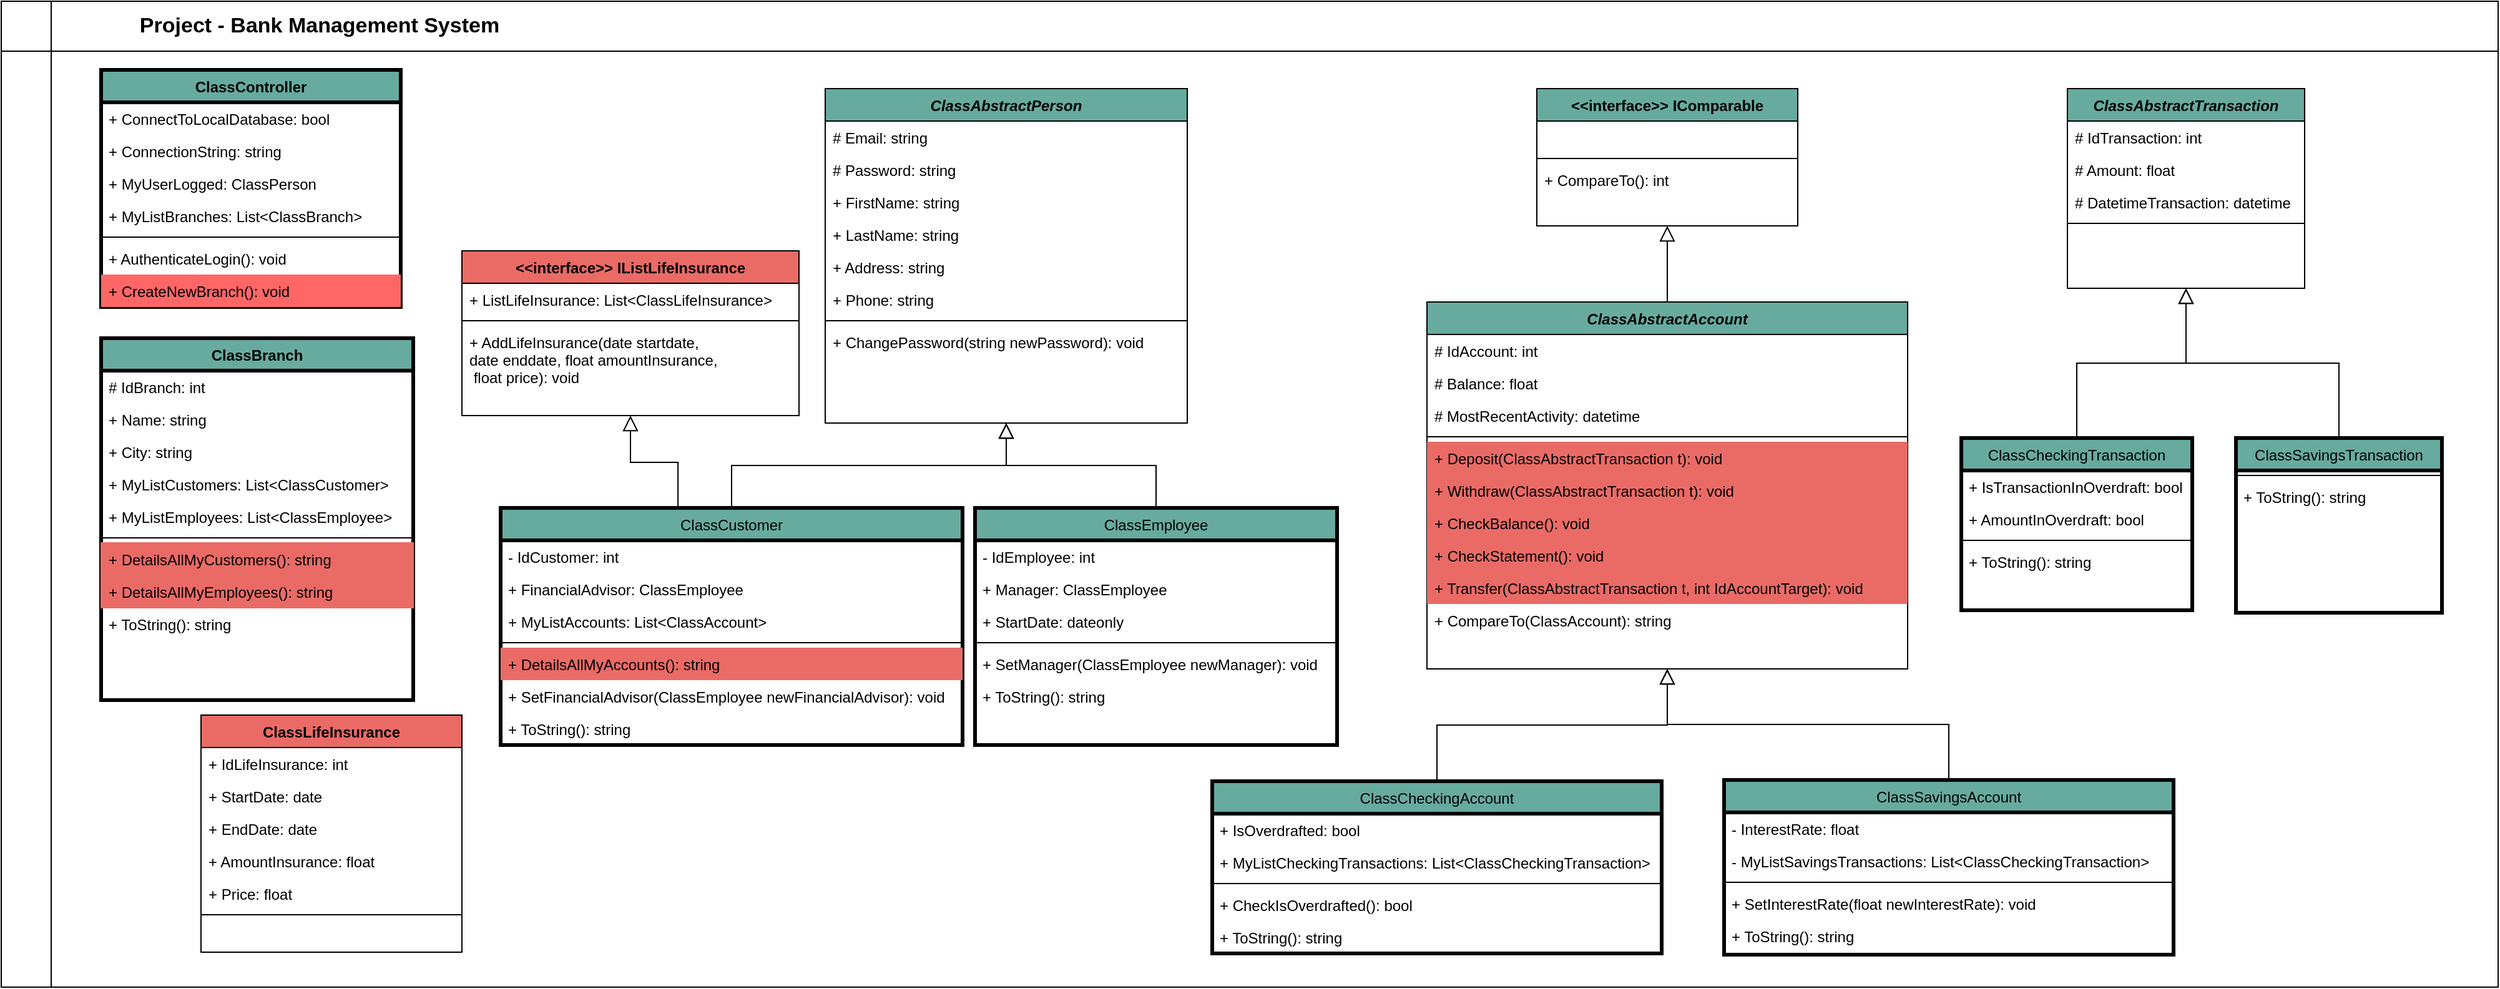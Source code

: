<mxfile version="21.5.0" type="device">
  <diagram id="C5RBs43oDa-KdzZeNtuy" name="Page-1">
    <mxGraphModel dx="1418" dy="868" grid="1" gridSize="10" guides="1" tooltips="1" connect="1" arrows="1" fold="1" page="1" pageScale="1" pageWidth="827" pageHeight="1169" math="0" shadow="0">
      <root>
        <mxCell id="WIyWlLk6GJQsqaUBKTNV-0" />
        <mxCell id="WIyWlLk6GJQsqaUBKTNV-1" parent="WIyWlLk6GJQsqaUBKTNV-0" />
        <mxCell id="bWELumP_BHfffEaQlAh1-49" value="" style="shape=internalStorage;whiteSpace=wrap;html=1;backgroundOutline=1;dx=40;dy=40;movable=1;resizable=1;rotatable=1;deletable=1;editable=1;locked=0;connectable=1;" parent="WIyWlLk6GJQsqaUBKTNV-1" vertex="1">
          <mxGeometry x="610" y="50" width="2000" height="790" as="geometry" />
        </mxCell>
        <mxCell id="bWELumP_BHfffEaQlAh1-0" value="ClassBranch" style="swimlane;fontStyle=1;align=center;verticalAlign=top;childLayout=stackLayout;horizontal=1;startSize=26;horizontalStack=0;resizeParent=1;resizeLast=0;collapsible=1;marginBottom=0;rounded=0;shadow=0;strokeWidth=3;fillColor=#67AB9F;" parent="WIyWlLk6GJQsqaUBKTNV-1" vertex="1">
          <mxGeometry x="690" y="320" width="250" height="290" as="geometry">
            <mxRectangle x="230" y="140" width="160" height="26" as="alternateBounds" />
          </mxGeometry>
        </mxCell>
        <mxCell id="_OIX7uprU67MnlCqu99Z-2" value="# IdBranch: int" style="text;align=left;verticalAlign=top;spacingLeft=4;spacingRight=4;overflow=hidden;rotatable=0;points=[[0,0.5],[1,0.5]];portConstraint=eastwest;rounded=0;shadow=0;html=0;" parent="bWELumP_BHfffEaQlAh1-0" vertex="1">
          <mxGeometry y="26" width="250" height="26" as="geometry" />
        </mxCell>
        <mxCell id="bWELumP_BHfffEaQlAh1-7" value="+ Name: string" style="text;align=left;verticalAlign=top;spacingLeft=4;spacingRight=4;overflow=hidden;rotatable=0;points=[[0,0.5],[1,0.5]];portConstraint=eastwest;rounded=0;shadow=0;html=0;" parent="bWELumP_BHfffEaQlAh1-0" vertex="1">
          <mxGeometry y="52" width="250" height="26" as="geometry" />
        </mxCell>
        <mxCell id="bWELumP_BHfffEaQlAh1-3" value="+ City: string" style="text;align=left;verticalAlign=top;spacingLeft=4;spacingRight=4;overflow=hidden;rotatable=0;points=[[0,0.5],[1,0.5]];portConstraint=eastwest;rounded=0;shadow=0;html=0;" parent="bWELumP_BHfffEaQlAh1-0" vertex="1">
          <mxGeometry y="78" width="250" height="26" as="geometry" />
        </mxCell>
        <mxCell id="bWELumP_BHfffEaQlAh1-1" value="+ MyListCustomers: List&lt;ClassCustomer&gt;" style="text;align=left;verticalAlign=top;spacingLeft=4;spacingRight=4;overflow=hidden;rotatable=0;points=[[0,0.5],[1,0.5]];portConstraint=eastwest;" parent="bWELumP_BHfffEaQlAh1-0" vertex="1">
          <mxGeometry y="104" width="250" height="26" as="geometry" />
        </mxCell>
        <mxCell id="bWELumP_BHfffEaQlAh1-2" value="+ MyListEmployees: List&lt;ClassEmployee&gt;" style="text;align=left;verticalAlign=top;spacingLeft=4;spacingRight=4;overflow=hidden;rotatable=0;points=[[0,0.5],[1,0.5]];portConstraint=eastwest;rounded=0;shadow=0;html=0;" parent="bWELumP_BHfffEaQlAh1-0" vertex="1">
          <mxGeometry y="130" width="250" height="26" as="geometry" />
        </mxCell>
        <mxCell id="bWELumP_BHfffEaQlAh1-4" value="" style="line;html=1;strokeWidth=1;align=left;verticalAlign=middle;spacingTop=-1;spacingLeft=3;spacingRight=3;rotatable=0;labelPosition=right;points=[];portConstraint=eastwest;" parent="bWELumP_BHfffEaQlAh1-0" vertex="1">
          <mxGeometry y="156" width="250" height="8" as="geometry" />
        </mxCell>
        <mxCell id="IxDawxTMTsxduQkfH4O1-36" value="+ DetailsAllMyCustomers(): string" style="text;align=left;verticalAlign=top;spacingLeft=4;spacingRight=4;overflow=hidden;rotatable=0;points=[[0,0.5],[1,0.5]];portConstraint=eastwest;strokeColor=#EA6B66;fillColor=#EA6B66;" parent="bWELumP_BHfffEaQlAh1-0" vertex="1">
          <mxGeometry y="164" width="250" height="26" as="geometry" />
        </mxCell>
        <mxCell id="IxDawxTMTsxduQkfH4O1-37" value="+ DetailsAllMyEmployees(): string" style="text;align=left;verticalAlign=top;spacingLeft=4;spacingRight=4;overflow=hidden;rotatable=0;points=[[0,0.5],[1,0.5]];portConstraint=eastwest;strokeColor=#EA6B66;fillColor=#EA6B66;" parent="bWELumP_BHfffEaQlAh1-0" vertex="1">
          <mxGeometry y="190" width="250" height="26" as="geometry" />
        </mxCell>
        <mxCell id="bWELumP_BHfffEaQlAh1-11" value="+ ToString(): string" style="text;align=left;verticalAlign=top;spacingLeft=4;spacingRight=4;overflow=hidden;rotatable=0;points=[[0,0.5],[1,0.5]];portConstraint=eastwest;" parent="bWELumP_BHfffEaQlAh1-0" vertex="1">
          <mxGeometry y="216" width="250" height="26" as="geometry" />
        </mxCell>
        <mxCell id="bWELumP_BHfffEaQlAh1-12" value="ClassAbstractPerson" style="swimlane;fontStyle=3;align=center;verticalAlign=top;childLayout=stackLayout;horizontal=1;startSize=26;horizontalStack=0;resizeParent=1;resizeLast=0;collapsible=1;marginBottom=0;rounded=0;shadow=0;strokeWidth=1;fillColor=#67AB9F;" parent="WIyWlLk6GJQsqaUBKTNV-1" vertex="1">
          <mxGeometry x="1270" y="120" width="290" height="268" as="geometry">
            <mxRectangle x="230" y="140" width="160" height="26" as="alternateBounds" />
          </mxGeometry>
        </mxCell>
        <mxCell id="IxDawxTMTsxduQkfH4O1-29" value="# Email: string" style="text;align=left;verticalAlign=top;spacingLeft=4;spacingRight=4;overflow=hidden;rotatable=0;points=[[0,0.5],[1,0.5]];portConstraint=eastwest;rounded=0;shadow=0;html=0;" parent="bWELumP_BHfffEaQlAh1-12" vertex="1">
          <mxGeometry y="26" width="290" height="26" as="geometry" />
        </mxCell>
        <mxCell id="IxDawxTMTsxduQkfH4O1-28" value="# Password: string" style="text;align=left;verticalAlign=top;spacingLeft=4;spacingRight=4;overflow=hidden;rotatable=0;points=[[0,0.5],[1,0.5]];portConstraint=eastwest;rounded=0;shadow=0;html=0;" parent="bWELumP_BHfffEaQlAh1-12" vertex="1">
          <mxGeometry y="52" width="290" height="26" as="geometry" />
        </mxCell>
        <mxCell id="bWELumP_BHfffEaQlAh1-13" value="+ FirstName: string" style="text;align=left;verticalAlign=top;spacingLeft=4;spacingRight=4;overflow=hidden;rotatable=0;points=[[0,0.5],[1,0.5]];portConstraint=eastwest;" parent="bWELumP_BHfffEaQlAh1-12" vertex="1">
          <mxGeometry y="78" width="290" height="26" as="geometry" />
        </mxCell>
        <mxCell id="tEGWV4L5k7gkgiE-7W8W-4" value="+ LastName: string" style="text;align=left;verticalAlign=top;spacingLeft=4;spacingRight=4;overflow=hidden;rotatable=0;points=[[0,0.5],[1,0.5]];portConstraint=eastwest;" parent="bWELumP_BHfffEaQlAh1-12" vertex="1">
          <mxGeometry y="104" width="290" height="26" as="geometry" />
        </mxCell>
        <mxCell id="bWELumP_BHfffEaQlAh1-14" value="+ Address: string" style="text;align=left;verticalAlign=top;spacingLeft=4;spacingRight=4;overflow=hidden;rotatable=0;points=[[0,0.5],[1,0.5]];portConstraint=eastwest;rounded=0;shadow=0;html=0;" parent="bWELumP_BHfffEaQlAh1-12" vertex="1">
          <mxGeometry y="130" width="290" height="26" as="geometry" />
        </mxCell>
        <mxCell id="IxDawxTMTsxduQkfH4O1-72" value="+ Phone: string" style="text;align=left;verticalAlign=top;spacingLeft=4;spacingRight=4;overflow=hidden;rotatable=0;points=[[0,0.5],[1,0.5]];portConstraint=eastwest;rounded=0;shadow=0;html=0;" parent="bWELumP_BHfffEaQlAh1-12" vertex="1">
          <mxGeometry y="156" width="290" height="26" as="geometry" />
        </mxCell>
        <mxCell id="bWELumP_BHfffEaQlAh1-17" value="" style="line;html=1;strokeWidth=1;align=left;verticalAlign=middle;spacingTop=-1;spacingLeft=3;spacingRight=3;rotatable=0;labelPosition=right;points=[];portConstraint=eastwest;" parent="bWELumP_BHfffEaQlAh1-12" vertex="1">
          <mxGeometry y="182" width="290" height="8" as="geometry" />
        </mxCell>
        <mxCell id="bWELumP_BHfffEaQlAh1-22" value="+ ChangePassword(string newPassword): void" style="text;align=left;verticalAlign=top;spacingLeft=4;spacingRight=4;overflow=hidden;rotatable=0;points=[[0,0.5],[1,0.5]];portConstraint=eastwest;" parent="bWELumP_BHfffEaQlAh1-12" vertex="1">
          <mxGeometry y="190" width="290" height="26" as="geometry" />
        </mxCell>
        <mxCell id="bWELumP_BHfffEaQlAh1-23" value="ClassController" style="swimlane;fontStyle=1;align=center;verticalAlign=top;childLayout=stackLayout;horizontal=1;startSize=26;horizontalStack=0;resizeParent=1;resizeLast=0;collapsible=1;marginBottom=0;rounded=0;shadow=0;strokeWidth=3;fillColor=#67AB9F;" parent="WIyWlLk6GJQsqaUBKTNV-1" vertex="1">
          <mxGeometry x="690" y="105" width="240" height="190" as="geometry">
            <mxRectangle x="230" y="140" width="160" height="26" as="alternateBounds" />
          </mxGeometry>
        </mxCell>
        <mxCell id="tEGWV4L5k7gkgiE-7W8W-0" value="+ ConnectToLocalDatabase: bool" style="text;align=left;verticalAlign=top;spacingLeft=4;spacingRight=4;overflow=hidden;rotatable=0;points=[[0,0.5],[1,0.5]];portConstraint=eastwest;rounded=0;shadow=0;html=0;" parent="bWELumP_BHfffEaQlAh1-23" vertex="1">
          <mxGeometry y="26" width="240" height="26" as="geometry" />
        </mxCell>
        <mxCell id="tEGWV4L5k7gkgiE-7W8W-1" value="+ ConnectionString: string" style="text;align=left;verticalAlign=top;spacingLeft=4;spacingRight=4;overflow=hidden;rotatable=0;points=[[0,0.5],[1,0.5]];portConstraint=eastwest;rounded=0;shadow=0;html=0;" parent="bWELumP_BHfffEaQlAh1-23" vertex="1">
          <mxGeometry y="52" width="240" height="26" as="geometry" />
        </mxCell>
        <mxCell id="IxDawxTMTsxduQkfH4O1-27" value="+ MyUserLogged: ClassPerson" style="text;align=left;verticalAlign=top;spacingLeft=4;spacingRight=4;overflow=hidden;rotatable=0;points=[[0,0.5],[1,0.5]];portConstraint=eastwest;rounded=0;shadow=0;html=0;" parent="bWELumP_BHfffEaQlAh1-23" vertex="1">
          <mxGeometry y="78" width="240" height="26" as="geometry" />
        </mxCell>
        <mxCell id="bWELumP_BHfffEaQlAh1-25" value="+ MyListBranches: List&lt;ClassBranch&gt;" style="text;align=left;verticalAlign=top;spacingLeft=4;spacingRight=4;overflow=hidden;rotatable=0;points=[[0,0.5],[1,0.5]];portConstraint=eastwest;rounded=0;shadow=0;html=0;" parent="bWELumP_BHfffEaQlAh1-23" vertex="1">
          <mxGeometry y="104" width="240" height="26" as="geometry" />
        </mxCell>
        <mxCell id="bWELumP_BHfffEaQlAh1-26" value="" style="line;html=1;strokeWidth=1;align=left;verticalAlign=middle;spacingTop=-1;spacingLeft=3;spacingRight=3;rotatable=0;labelPosition=right;points=[];portConstraint=eastwest;" parent="bWELumP_BHfffEaQlAh1-23" vertex="1">
          <mxGeometry y="130" width="240" height="8" as="geometry" />
        </mxCell>
        <mxCell id="tEGWV4L5k7gkgiE-7W8W-3" value="+ AuthenticateLogin(): void" style="text;align=left;verticalAlign=top;spacingLeft=4;spacingRight=4;overflow=hidden;rotatable=0;points=[[0,0.5],[1,0.5]];portConstraint=eastwest;rounded=0;shadow=0;html=0;fillColor=none;" parent="bWELumP_BHfffEaQlAh1-23" vertex="1">
          <mxGeometry y="138" width="240" height="26" as="geometry" />
        </mxCell>
        <mxCell id="tEGWV4L5k7gkgiE-7W8W-2" value="+ CreateNewBranch(): void" style="text;align=left;verticalAlign=top;spacingLeft=4;spacingRight=4;overflow=hidden;rotatable=0;points=[[0,0.5],[1,0.5]];portConstraint=eastwest;rounded=0;shadow=0;html=0;fillColor=#FF6666;" parent="bWELumP_BHfffEaQlAh1-23" vertex="1">
          <mxGeometry y="164" width="240" height="26" as="geometry" />
        </mxCell>
        <mxCell id="bWELumP_BHfffEaQlAh1-38" value="ClassCustomer" style="swimlane;fontStyle=0;align=center;verticalAlign=top;childLayout=stackLayout;horizontal=1;startSize=26;horizontalStack=0;resizeParent=1;resizeLast=0;collapsible=1;marginBottom=0;rounded=0;shadow=0;strokeWidth=3;fillColor=#67AB9F;" parent="WIyWlLk6GJQsqaUBKTNV-1" vertex="1">
          <mxGeometry x="1010" y="456" width="370" height="190" as="geometry">
            <mxRectangle x="130" y="380" width="160" height="26" as="alternateBounds" />
          </mxGeometry>
        </mxCell>
        <mxCell id="bWELumP_BHfffEaQlAh1-40" value="- IdCustomer: int" style="text;align=left;verticalAlign=top;spacingLeft=4;spacingRight=4;overflow=hidden;rotatable=0;points=[[0,0.5],[1,0.5]];portConstraint=eastwest;rounded=0;shadow=0;html=0;" parent="bWELumP_BHfffEaQlAh1-38" vertex="1">
          <mxGeometry y="26" width="370" height="26" as="geometry" />
        </mxCell>
        <mxCell id="IxDawxTMTsxduQkfH4O1-41" value="+ FinancialAdvisor: ClassEmployee" style="text;align=left;verticalAlign=top;spacingLeft=4;spacingRight=4;overflow=hidden;rotatable=0;points=[[0,0.5],[1,0.5]];portConstraint=eastwest;rounded=0;shadow=0;html=0;" parent="bWELumP_BHfffEaQlAh1-38" vertex="1">
          <mxGeometry y="52" width="370" height="26" as="geometry" />
        </mxCell>
        <mxCell id="IxDawxTMTsxduQkfH4O1-26" value="+ MyListAccounts: List&lt;ClassAccount&gt;" style="text;align=left;verticalAlign=top;spacingLeft=4;spacingRight=4;overflow=hidden;rotatable=0;points=[[0,0.5],[1,0.5]];portConstraint=eastwest;rounded=0;shadow=0;html=0;" parent="bWELumP_BHfffEaQlAh1-38" vertex="1">
          <mxGeometry y="78" width="370" height="26" as="geometry" />
        </mxCell>
        <mxCell id="bWELumP_BHfffEaQlAh1-41" value="" style="line;html=1;strokeWidth=1;align=left;verticalAlign=middle;spacingTop=-1;spacingLeft=3;spacingRight=3;rotatable=0;labelPosition=right;points=[];portConstraint=eastwest;" parent="bWELumP_BHfffEaQlAh1-38" vertex="1">
          <mxGeometry y="104" width="370" height="8" as="geometry" />
        </mxCell>
        <mxCell id="IxDawxTMTsxduQkfH4O1-38" value="+ DetailsAllMyAccounts(): string" style="text;align=left;verticalAlign=top;spacingLeft=4;spacingRight=4;overflow=hidden;rotatable=0;points=[[0,0.5],[1,0.5]];portConstraint=eastwest;fillColor=#EA6B66;" parent="bWELumP_BHfffEaQlAh1-38" vertex="1">
          <mxGeometry y="112" width="370" height="26" as="geometry" />
        </mxCell>
        <mxCell id="IxDawxTMTsxduQkfH4O1-40" value="+ SetFinancialAdvisor(ClassEmployee newFinancialAdvisor): void" style="text;align=left;verticalAlign=top;spacingLeft=4;spacingRight=4;overflow=hidden;rotatable=0;points=[[0,0.5],[1,0.5]];portConstraint=eastwest;" parent="bWELumP_BHfffEaQlAh1-38" vertex="1">
          <mxGeometry y="138" width="370" height="26" as="geometry" />
        </mxCell>
        <mxCell id="_OIX7uprU67MnlCqu99Z-14" value="+ ToString(): string" style="text;align=left;verticalAlign=top;spacingLeft=4;spacingRight=4;overflow=hidden;rotatable=0;points=[[0,0.5],[1,0.5]];portConstraint=eastwest;" parent="bWELumP_BHfffEaQlAh1-38" vertex="1">
          <mxGeometry y="164" width="370" height="26" as="geometry" />
        </mxCell>
        <mxCell id="bWELumP_BHfffEaQlAh1-44" value="" style="endArrow=block;endSize=10;endFill=0;shadow=0;strokeWidth=1;rounded=0;edgeStyle=elbowEdgeStyle;elbow=vertical;" parent="WIyWlLk6GJQsqaUBKTNV-1" source="bWELumP_BHfffEaQlAh1-38" target="bWELumP_BHfffEaQlAh1-12" edge="1">
          <mxGeometry width="160" relative="1" as="geometry">
            <mxPoint x="1200" y="261" as="sourcePoint" />
            <mxPoint x="1315" y="440" as="targetPoint" />
          </mxGeometry>
        </mxCell>
        <mxCell id="bWELumP_BHfffEaQlAh1-45" value="ClassEmployee" style="swimlane;fontStyle=0;align=center;verticalAlign=top;childLayout=stackLayout;horizontal=1;startSize=26;horizontalStack=0;resizeParent=1;resizeLast=0;collapsible=1;marginBottom=0;rounded=0;shadow=0;strokeWidth=3;fillColor=#67AB9F;" parent="WIyWlLk6GJQsqaUBKTNV-1" vertex="1">
          <mxGeometry x="1390" y="456" width="290" height="190" as="geometry">
            <mxRectangle x="340" y="380" width="170" height="26" as="alternateBounds" />
          </mxGeometry>
        </mxCell>
        <mxCell id="bWELumP_BHfffEaQlAh1-46" value="- IdEmployee: int" style="text;align=left;verticalAlign=top;spacingLeft=4;spacingRight=4;overflow=hidden;rotatable=0;points=[[0,0.5],[1,0.5]];portConstraint=eastwest;" parent="bWELumP_BHfffEaQlAh1-45" vertex="1">
          <mxGeometry y="26" width="290" height="26" as="geometry" />
        </mxCell>
        <mxCell id="IxDawxTMTsxduQkfH4O1-0" value="+ Manager: ClassEmployee" style="text;align=left;verticalAlign=top;spacingLeft=4;spacingRight=4;overflow=hidden;rotatable=0;points=[[0,0.5],[1,0.5]];portConstraint=eastwest;" parent="bWELumP_BHfffEaQlAh1-45" vertex="1">
          <mxGeometry y="52" width="290" height="26" as="geometry" />
        </mxCell>
        <mxCell id="IxDawxTMTsxduQkfH4O1-1" value="+ StartDate: dateonly" style="text;align=left;verticalAlign=top;spacingLeft=4;spacingRight=4;overflow=hidden;rotatable=0;points=[[0,0.5],[1,0.5]];portConstraint=eastwest;" parent="bWELumP_BHfffEaQlAh1-45" vertex="1">
          <mxGeometry y="78" width="290" height="26" as="geometry" />
        </mxCell>
        <mxCell id="bWELumP_BHfffEaQlAh1-47" value="" style="line;html=1;strokeWidth=1;align=left;verticalAlign=middle;spacingTop=-1;spacingLeft=3;spacingRight=3;rotatable=0;labelPosition=right;points=[];portConstraint=eastwest;" parent="bWELumP_BHfffEaQlAh1-45" vertex="1">
          <mxGeometry y="104" width="290" height="8" as="geometry" />
        </mxCell>
        <mxCell id="IxDawxTMTsxduQkfH4O1-39" value="+ SetManager(ClassEmployee newManager): void" style="text;align=left;verticalAlign=top;spacingLeft=4;spacingRight=4;overflow=hidden;rotatable=0;points=[[0,0.5],[1,0.5]];portConstraint=eastwest;" parent="bWELumP_BHfffEaQlAh1-45" vertex="1">
          <mxGeometry y="112" width="290" height="26" as="geometry" />
        </mxCell>
        <mxCell id="_OIX7uprU67MnlCqu99Z-16" value="+ ToString(): string" style="text;align=left;verticalAlign=top;spacingLeft=4;spacingRight=4;overflow=hidden;rotatable=0;points=[[0,0.5],[1,0.5]];portConstraint=eastwest;" parent="bWELumP_BHfffEaQlAh1-45" vertex="1">
          <mxGeometry y="138" width="290" height="26" as="geometry" />
        </mxCell>
        <mxCell id="bWELumP_BHfffEaQlAh1-48" value="" style="endArrow=block;endSize=10;endFill=0;shadow=0;strokeWidth=1;rounded=0;edgeStyle=elbowEdgeStyle;elbow=vertical;" parent="WIyWlLk6GJQsqaUBKTNV-1" source="bWELumP_BHfffEaQlAh1-45" target="bWELumP_BHfffEaQlAh1-12" edge="1">
          <mxGeometry width="160" relative="1" as="geometry">
            <mxPoint x="1210" y="431" as="sourcePoint" />
            <mxPoint x="1315" y="440" as="targetPoint" />
          </mxGeometry>
        </mxCell>
        <mxCell id="_OIX7uprU67MnlCqu99Z-0" value="&lt;b&gt;&lt;font style=&quot;font-size: 17px;&quot;&gt;Project - Bank Management System&lt;/font&gt;&lt;/b&gt;" style="text;strokeColor=none;align=center;fillColor=none;html=1;verticalAlign=middle;whiteSpace=wrap;rounded=0;fontSize=14;" parent="WIyWlLk6GJQsqaUBKTNV-1" vertex="1">
          <mxGeometry x="670" y="60" width="390" height="20" as="geometry" />
        </mxCell>
        <mxCell id="IxDawxTMTsxduQkfH4O1-3" value="ClassAbstractAccount" style="swimlane;fontStyle=3;align=center;verticalAlign=top;childLayout=stackLayout;horizontal=1;startSize=26;horizontalStack=0;resizeParent=1;resizeLast=0;collapsible=1;marginBottom=0;rounded=0;shadow=0;strokeWidth=1;fillColor=#67AB9F;" parent="WIyWlLk6GJQsqaUBKTNV-1" vertex="1">
          <mxGeometry x="1752" y="291" width="385" height="294" as="geometry">
            <mxRectangle x="230" y="140" width="160" height="26" as="alternateBounds" />
          </mxGeometry>
        </mxCell>
        <mxCell id="IxDawxTMTsxduQkfH4O1-4" value="# IdAccount: int" style="text;align=left;verticalAlign=top;spacingLeft=4;spacingRight=4;overflow=hidden;rotatable=0;points=[[0,0.5],[1,0.5]];portConstraint=eastwest;" parent="IxDawxTMTsxduQkfH4O1-3" vertex="1">
          <mxGeometry y="26" width="385" height="26" as="geometry" />
        </mxCell>
        <mxCell id="IxDawxTMTsxduQkfH4O1-5" value="# Balance: float" style="text;align=left;verticalAlign=top;spacingLeft=4;spacingRight=4;overflow=hidden;rotatable=0;points=[[0,0.5],[1,0.5]];portConstraint=eastwest;rounded=0;shadow=0;html=0;" parent="IxDawxTMTsxduQkfH4O1-3" vertex="1">
          <mxGeometry y="52" width="385" height="26" as="geometry" />
        </mxCell>
        <mxCell id="IxDawxTMTsxduQkfH4O1-6" value="# MostRecentActivity: datetime" style="text;align=left;verticalAlign=top;spacingLeft=4;spacingRight=4;overflow=hidden;rotatable=0;points=[[0,0.5],[1,0.5]];portConstraint=eastwest;rounded=0;shadow=0;html=0;" parent="IxDawxTMTsxduQkfH4O1-3" vertex="1">
          <mxGeometry y="78" width="385" height="26" as="geometry" />
        </mxCell>
        <mxCell id="IxDawxTMTsxduQkfH4O1-7" value="" style="line;html=1;strokeWidth=1;align=left;verticalAlign=middle;spacingTop=-1;spacingLeft=3;spacingRight=3;rotatable=0;labelPosition=right;points=[];portConstraint=eastwest;" parent="IxDawxTMTsxduQkfH4O1-3" vertex="1">
          <mxGeometry y="104" width="385" height="8" as="geometry" />
        </mxCell>
        <mxCell id="IxDawxTMTsxduQkfH4O1-31" value="+ Deposit(ClassAbstractTransaction t): void" style="text;align=left;verticalAlign=top;spacingLeft=4;spacingRight=4;overflow=hidden;rotatable=0;points=[[0,0.5],[1,0.5]];portConstraint=eastwest;fillColor=#EA6B66;" parent="IxDawxTMTsxduQkfH4O1-3" vertex="1">
          <mxGeometry y="112" width="385" height="26" as="geometry" />
        </mxCell>
        <mxCell id="IxDawxTMTsxduQkfH4O1-32" value="+ Withdraw(ClassAbstractTransaction t): void" style="text;align=left;verticalAlign=top;spacingLeft=4;spacingRight=4;overflow=hidden;rotatable=0;points=[[0,0.5],[1,0.5]];portConstraint=eastwest;fillColor=#EA6B66;" parent="IxDawxTMTsxduQkfH4O1-3" vertex="1">
          <mxGeometry y="138" width="385" height="26" as="geometry" />
        </mxCell>
        <mxCell id="IxDawxTMTsxduQkfH4O1-33" value="+ CheckBalance(): void" style="text;align=left;verticalAlign=top;spacingLeft=4;spacingRight=4;overflow=hidden;rotatable=0;points=[[0,0.5],[1,0.5]];portConstraint=eastwest;fillColor=#EA6B66;" parent="IxDawxTMTsxduQkfH4O1-3" vertex="1">
          <mxGeometry y="164" width="385" height="26" as="geometry" />
        </mxCell>
        <mxCell id="IxDawxTMTsxduQkfH4O1-34" value="+ CheckStatement(): void" style="text;align=left;verticalAlign=top;spacingLeft=4;spacingRight=4;overflow=hidden;rotatable=0;points=[[0,0.5],[1,0.5]];portConstraint=eastwest;fillColor=#EA6B66;" parent="IxDawxTMTsxduQkfH4O1-3" vertex="1">
          <mxGeometry y="190" width="385" height="26" as="geometry" />
        </mxCell>
        <mxCell id="IxDawxTMTsxduQkfH4O1-35" value="+ Transfer(ClassAbstractTransaction t, int IdAccountTarget): void" style="text;align=left;verticalAlign=top;spacingLeft=4;spacingRight=4;overflow=hidden;rotatable=0;points=[[0,0.5],[1,0.5]];portConstraint=eastwest;fillColor=#EA6B66;" parent="IxDawxTMTsxduQkfH4O1-3" vertex="1">
          <mxGeometry y="216" width="385" height="26" as="geometry" />
        </mxCell>
        <mxCell id="IxDawxTMTsxduQkfH4O1-8" value="+ CompareTo(ClassAccount): string" style="text;align=left;verticalAlign=top;spacingLeft=4;spacingRight=4;overflow=hidden;rotatable=0;points=[[0,0.5],[1,0.5]];portConstraint=eastwest;" parent="IxDawxTMTsxduQkfH4O1-3" vertex="1">
          <mxGeometry y="242" width="385" height="26" as="geometry" />
        </mxCell>
        <mxCell id="IxDawxTMTsxduQkfH4O1-9" value="ClassCheckingAccount" style="swimlane;fontStyle=0;align=center;verticalAlign=top;childLayout=stackLayout;horizontal=1;startSize=26;horizontalStack=0;resizeParent=1;resizeLast=0;collapsible=1;marginBottom=0;rounded=0;shadow=0;strokeWidth=3;fillColor=#67AB9F;" parent="WIyWlLk6GJQsqaUBKTNV-1" vertex="1">
          <mxGeometry x="1580" y="675" width="360" height="138" as="geometry">
            <mxRectangle x="130" y="380" width="160" height="26" as="alternateBounds" />
          </mxGeometry>
        </mxCell>
        <mxCell id="IxDawxTMTsxduQkfH4O1-10" value="+ IsOverdrafted: bool" style="text;align=left;verticalAlign=top;spacingLeft=4;spacingRight=4;overflow=hidden;rotatable=0;points=[[0,0.5],[1,0.5]];portConstraint=eastwest;rounded=0;shadow=0;html=0;" parent="IxDawxTMTsxduQkfH4O1-9" vertex="1">
          <mxGeometry y="26" width="360" height="26" as="geometry" />
        </mxCell>
        <mxCell id="IxDawxTMTsxduQkfH4O1-67" value="+ MyListCheckingTransactions: List&lt;ClassCheckingTransaction&gt;" style="text;align=left;verticalAlign=top;spacingLeft=4;spacingRight=4;overflow=hidden;rotatable=0;points=[[0,0.5],[1,0.5]];portConstraint=eastwest;rounded=0;shadow=0;html=0;" parent="IxDawxTMTsxduQkfH4O1-9" vertex="1">
          <mxGeometry y="52" width="360" height="26" as="geometry" />
        </mxCell>
        <mxCell id="IxDawxTMTsxduQkfH4O1-11" value="" style="line;html=1;strokeWidth=1;align=left;verticalAlign=middle;spacingTop=-1;spacingLeft=3;spacingRight=3;rotatable=0;labelPosition=right;points=[];portConstraint=eastwest;" parent="IxDawxTMTsxduQkfH4O1-9" vertex="1">
          <mxGeometry y="78" width="360" height="8" as="geometry" />
        </mxCell>
        <mxCell id="IxDawxTMTsxduQkfH4O1-12" value="+ CheckIsOverdrafted(): bool" style="text;align=left;verticalAlign=top;spacingLeft=4;spacingRight=4;overflow=hidden;rotatable=0;points=[[0,0.5],[1,0.5]];portConstraint=eastwest;" parent="IxDawxTMTsxduQkfH4O1-9" vertex="1">
          <mxGeometry y="86" width="360" height="26" as="geometry" />
        </mxCell>
        <mxCell id="IxDawxTMTsxduQkfH4O1-71" value="+ ToString(): string" style="text;align=left;verticalAlign=top;spacingLeft=4;spacingRight=4;overflow=hidden;rotatable=0;points=[[0,0.5],[1,0.5]];portConstraint=eastwest;" parent="IxDawxTMTsxduQkfH4O1-9" vertex="1">
          <mxGeometry y="112" width="360" height="26" as="geometry" />
        </mxCell>
        <mxCell id="IxDawxTMTsxduQkfH4O1-13" value="" style="endArrow=block;endSize=10;endFill=0;shadow=0;strokeWidth=1;rounded=0;edgeStyle=elbowEdgeStyle;elbow=vertical;entryX=0.5;entryY=1;entryDx=0;entryDy=0;" parent="WIyWlLk6GJQsqaUBKTNV-1" source="IxDawxTMTsxduQkfH4O1-9" target="IxDawxTMTsxduQkfH4O1-3" edge="1">
          <mxGeometry width="160" relative="1" as="geometry">
            <mxPoint x="1752" y="369" as="sourcePoint" />
            <mxPoint x="1872" y="494" as="targetPoint" />
          </mxGeometry>
        </mxCell>
        <mxCell id="IxDawxTMTsxduQkfH4O1-14" value="ClassSavingsAccount" style="swimlane;fontStyle=0;align=center;verticalAlign=top;childLayout=stackLayout;horizontal=1;startSize=26;horizontalStack=0;resizeParent=1;resizeLast=0;collapsible=1;marginBottom=0;rounded=0;shadow=0;strokeWidth=3;fillColor=#67AB9F;" parent="WIyWlLk6GJQsqaUBKTNV-1" vertex="1">
          <mxGeometry x="1990" y="674" width="360" height="140" as="geometry">
            <mxRectangle x="340" y="380" width="170" height="26" as="alternateBounds" />
          </mxGeometry>
        </mxCell>
        <mxCell id="IxDawxTMTsxduQkfH4O1-15" value="- InterestRate: float" style="text;align=left;verticalAlign=top;spacingLeft=4;spacingRight=4;overflow=hidden;rotatable=0;points=[[0,0.5],[1,0.5]];portConstraint=eastwest;" parent="IxDawxTMTsxduQkfH4O1-14" vertex="1">
          <mxGeometry y="26" width="360" height="26" as="geometry" />
        </mxCell>
        <mxCell id="IxDawxTMTsxduQkfH4O1-68" value="- MyListSavingsTransactions: List&lt;ClassCheckingTransaction&gt;" style="text;align=left;verticalAlign=top;spacingLeft=4;spacingRight=4;overflow=hidden;rotatable=0;points=[[0,0.5],[1,0.5]];portConstraint=eastwest;" parent="IxDawxTMTsxduQkfH4O1-14" vertex="1">
          <mxGeometry y="52" width="360" height="26" as="geometry" />
        </mxCell>
        <mxCell id="IxDawxTMTsxduQkfH4O1-18" value="" style="line;html=1;strokeWidth=1;align=left;verticalAlign=middle;spacingTop=-1;spacingLeft=3;spacingRight=3;rotatable=0;labelPosition=right;points=[];portConstraint=eastwest;" parent="IxDawxTMTsxduQkfH4O1-14" vertex="1">
          <mxGeometry y="78" width="360" height="8" as="geometry" />
        </mxCell>
        <mxCell id="IxDawxTMTsxduQkfH4O1-70" value="+ SetInterestRate(float newInterestRate): void" style="text;align=left;verticalAlign=top;spacingLeft=4;spacingRight=4;overflow=hidden;rotatable=0;points=[[0,0.5],[1,0.5]];portConstraint=eastwest;" parent="IxDawxTMTsxduQkfH4O1-14" vertex="1">
          <mxGeometry y="86" width="360" height="26" as="geometry" />
        </mxCell>
        <mxCell id="IxDawxTMTsxduQkfH4O1-19" value="+ ToString(): string" style="text;align=left;verticalAlign=top;spacingLeft=4;spacingRight=4;overflow=hidden;rotatable=0;points=[[0,0.5],[1,0.5]];portConstraint=eastwest;" parent="IxDawxTMTsxduQkfH4O1-14" vertex="1">
          <mxGeometry y="112" width="360" height="26" as="geometry" />
        </mxCell>
        <mxCell id="IxDawxTMTsxduQkfH4O1-20" value="" style="endArrow=block;endSize=10;endFill=0;shadow=0;strokeWidth=1;rounded=0;edgeStyle=elbowEdgeStyle;elbow=vertical;entryX=0.5;entryY=1;entryDx=0;entryDy=0;" parent="WIyWlLk6GJQsqaUBKTNV-1" source="IxDawxTMTsxduQkfH4O1-14" target="IxDawxTMTsxduQkfH4O1-3" edge="1">
          <mxGeometry width="160" relative="1" as="geometry">
            <mxPoint x="1762" y="539" as="sourcePoint" />
            <mxPoint x="1872" y="484" as="targetPoint" />
          </mxGeometry>
        </mxCell>
        <mxCell id="IxDawxTMTsxduQkfH4O1-21" value="&lt;&lt;interface&gt;&gt; IComparable" style="swimlane;fontStyle=1;align=center;verticalAlign=top;childLayout=stackLayout;horizontal=1;startSize=26;horizontalStack=0;resizeParent=1;resizeLast=0;collapsible=1;marginBottom=0;rounded=0;shadow=0;strokeWidth=1;fillColor=#67AB9F;" parent="WIyWlLk6GJQsqaUBKTNV-1" vertex="1">
          <mxGeometry x="1840" y="120" width="209" height="110" as="geometry">
            <mxRectangle x="230" y="140" width="160" height="26" as="alternateBounds" />
          </mxGeometry>
        </mxCell>
        <mxCell id="IxDawxTMTsxduQkfH4O1-22" value=" " style="text;align=left;verticalAlign=top;spacingLeft=4;spacingRight=4;overflow=hidden;rotatable=0;points=[[0,0.5],[1,0.5]];portConstraint=eastwest;" parent="IxDawxTMTsxduQkfH4O1-21" vertex="1">
          <mxGeometry y="26" width="209" height="26" as="geometry" />
        </mxCell>
        <mxCell id="IxDawxTMTsxduQkfH4O1-23" value="" style="line;html=1;strokeWidth=1;align=left;verticalAlign=middle;spacingTop=-1;spacingLeft=3;spacingRight=3;rotatable=0;labelPosition=right;points=[];portConstraint=eastwest;" parent="IxDawxTMTsxduQkfH4O1-21" vertex="1">
          <mxGeometry y="52" width="209" height="8" as="geometry" />
        </mxCell>
        <mxCell id="IxDawxTMTsxduQkfH4O1-24" value="+ CompareTo(): int" style="text;align=left;verticalAlign=top;spacingLeft=4;spacingRight=4;overflow=hidden;rotatable=0;points=[[0,0.5],[1,0.5]];portConstraint=eastwest;" parent="IxDawxTMTsxduQkfH4O1-21" vertex="1">
          <mxGeometry y="60" width="209" height="26" as="geometry" />
        </mxCell>
        <mxCell id="IxDawxTMTsxduQkfH4O1-25" value="" style="endArrow=block;endSize=10;endFill=0;shadow=0;strokeWidth=1;rounded=0;edgeStyle=elbowEdgeStyle;elbow=vertical;exitX=0.5;exitY=0;exitDx=0;exitDy=0;entryX=0.5;entryY=1;entryDx=0;entryDy=0;" parent="WIyWlLk6GJQsqaUBKTNV-1" source="IxDawxTMTsxduQkfH4O1-3" target="IxDawxTMTsxduQkfH4O1-21" edge="1">
          <mxGeometry width="160" relative="1" as="geometry">
            <mxPoint x="1987" y="414" as="sourcePoint" />
            <mxPoint x="1841" y="284" as="targetPoint" />
          </mxGeometry>
        </mxCell>
        <mxCell id="IxDawxTMTsxduQkfH4O1-44" value="ClassAbstractTransaction" style="swimlane;fontStyle=3;align=center;verticalAlign=top;childLayout=stackLayout;horizontal=1;startSize=26;horizontalStack=0;resizeParent=1;resizeLast=0;collapsible=1;marginBottom=0;rounded=0;shadow=0;strokeWidth=1;fillColor=#67AB9F;" parent="WIyWlLk6GJQsqaUBKTNV-1" vertex="1">
          <mxGeometry x="2265" y="120" width="190" height="160" as="geometry">
            <mxRectangle x="230" y="140" width="160" height="26" as="alternateBounds" />
          </mxGeometry>
        </mxCell>
        <mxCell id="IxDawxTMTsxduQkfH4O1-45" value="# IdTransaction: int" style="text;align=left;verticalAlign=top;spacingLeft=4;spacingRight=4;overflow=hidden;rotatable=0;points=[[0,0.5],[1,0.5]];portConstraint=eastwest;" parent="IxDawxTMTsxduQkfH4O1-44" vertex="1">
          <mxGeometry y="26" width="190" height="26" as="geometry" />
        </mxCell>
        <mxCell id="IxDawxTMTsxduQkfH4O1-46" value="# Amount: float" style="text;align=left;verticalAlign=top;spacingLeft=4;spacingRight=4;overflow=hidden;rotatable=0;points=[[0,0.5],[1,0.5]];portConstraint=eastwest;rounded=0;shadow=0;html=0;" parent="IxDawxTMTsxduQkfH4O1-44" vertex="1">
          <mxGeometry y="52" width="190" height="26" as="geometry" />
        </mxCell>
        <mxCell id="IxDawxTMTsxduQkfH4O1-47" value="# DatetimeTransaction: datetime" style="text;align=left;verticalAlign=top;spacingLeft=4;spacingRight=4;overflow=hidden;rotatable=0;points=[[0,0.5],[1,0.5]];portConstraint=eastwest;rounded=0;shadow=0;html=0;" parent="IxDawxTMTsxduQkfH4O1-44" vertex="1">
          <mxGeometry y="78" width="190" height="26" as="geometry" />
        </mxCell>
        <mxCell id="IxDawxTMTsxduQkfH4O1-48" value="" style="line;html=1;strokeWidth=1;align=left;verticalAlign=middle;spacingTop=-1;spacingLeft=3;spacingRight=3;rotatable=0;labelPosition=right;points=[];portConstraint=eastwest;" parent="IxDawxTMTsxduQkfH4O1-44" vertex="1">
          <mxGeometry y="104" width="190" height="8" as="geometry" />
        </mxCell>
        <mxCell id="IxDawxTMTsxduQkfH4O1-57" value="ClassCheckingTransaction" style="swimlane;fontStyle=0;align=center;verticalAlign=top;childLayout=stackLayout;horizontal=1;startSize=26;horizontalStack=0;resizeParent=1;resizeLast=0;collapsible=1;marginBottom=0;rounded=0;shadow=0;strokeWidth=3;fillColor=#67AB9F;" parent="WIyWlLk6GJQsqaUBKTNV-1" vertex="1">
          <mxGeometry x="2180" y="400" width="185" height="138" as="geometry">
            <mxRectangle x="130" y="380" width="160" height="26" as="alternateBounds" />
          </mxGeometry>
        </mxCell>
        <mxCell id="IxDawxTMTsxduQkfH4O1-58" value="+ IsTransactionInOverdraft: bool" style="text;align=left;verticalAlign=top;spacingLeft=4;spacingRight=4;overflow=hidden;rotatable=0;points=[[0,0.5],[1,0.5]];portConstraint=eastwest;rounded=0;shadow=0;html=0;" parent="IxDawxTMTsxduQkfH4O1-57" vertex="1">
          <mxGeometry y="26" width="185" height="26" as="geometry" />
        </mxCell>
        <mxCell id="IxDawxTMTsxduQkfH4O1-69" value="+ AmountInOverdraft: bool" style="text;align=left;verticalAlign=top;spacingLeft=4;spacingRight=4;overflow=hidden;rotatable=0;points=[[0,0.5],[1,0.5]];portConstraint=eastwest;rounded=0;shadow=0;html=0;" parent="IxDawxTMTsxduQkfH4O1-57" vertex="1">
          <mxGeometry y="52" width="185" height="26" as="geometry" />
        </mxCell>
        <mxCell id="IxDawxTMTsxduQkfH4O1-59" value="" style="line;html=1;strokeWidth=1;align=left;verticalAlign=middle;spacingTop=-1;spacingLeft=3;spacingRight=3;rotatable=0;labelPosition=right;points=[];portConstraint=eastwest;" parent="IxDawxTMTsxduQkfH4O1-57" vertex="1">
          <mxGeometry y="78" width="185" height="8" as="geometry" />
        </mxCell>
        <mxCell id="IxDawxTMTsxduQkfH4O1-60" value="+ ToString(): string" style="text;align=left;verticalAlign=top;spacingLeft=4;spacingRight=4;overflow=hidden;rotatable=0;points=[[0,0.5],[1,0.5]];portConstraint=eastwest;" parent="IxDawxTMTsxduQkfH4O1-57" vertex="1">
          <mxGeometry y="86" width="185" height="26" as="geometry" />
        </mxCell>
        <mxCell id="IxDawxTMTsxduQkfH4O1-61" value="" style="endArrow=block;endSize=10;endFill=0;shadow=0;strokeWidth=1;rounded=0;edgeStyle=elbowEdgeStyle;elbow=vertical;" parent="WIyWlLk6GJQsqaUBKTNV-1" source="IxDawxTMTsxduQkfH4O1-57" target="IxDawxTMTsxduQkfH4O1-44" edge="1">
          <mxGeometry width="160" relative="1" as="geometry">
            <mxPoint x="2287" y="281" as="sourcePoint" />
            <mxPoint x="2365" y="440" as="targetPoint" />
          </mxGeometry>
        </mxCell>
        <mxCell id="IxDawxTMTsxduQkfH4O1-62" value="ClassSavingsTransaction" style="swimlane;fontStyle=0;align=center;verticalAlign=top;childLayout=stackLayout;horizontal=1;startSize=26;horizontalStack=0;resizeParent=1;resizeLast=0;collapsible=1;marginBottom=0;rounded=0;shadow=0;strokeWidth=3;fillColor=#67AB9F;" parent="WIyWlLk6GJQsqaUBKTNV-1" vertex="1">
          <mxGeometry x="2400" y="400" width="165" height="140" as="geometry">
            <mxRectangle x="340" y="380" width="170" height="26" as="alternateBounds" />
          </mxGeometry>
        </mxCell>
        <mxCell id="IxDawxTMTsxduQkfH4O1-64" value="" style="line;html=1;strokeWidth=1;align=left;verticalAlign=middle;spacingTop=-1;spacingLeft=3;spacingRight=3;rotatable=0;labelPosition=right;points=[];portConstraint=eastwest;" parent="IxDawxTMTsxduQkfH4O1-62" vertex="1">
          <mxGeometry y="26" width="165" height="8" as="geometry" />
        </mxCell>
        <mxCell id="IxDawxTMTsxduQkfH4O1-65" value="+ ToString(): string" style="text;align=left;verticalAlign=top;spacingLeft=4;spacingRight=4;overflow=hidden;rotatable=0;points=[[0,0.5],[1,0.5]];portConstraint=eastwest;" parent="IxDawxTMTsxduQkfH4O1-62" vertex="1">
          <mxGeometry y="34" width="165" height="26" as="geometry" />
        </mxCell>
        <mxCell id="IxDawxTMTsxduQkfH4O1-66" value="" style="endArrow=block;endSize=10;endFill=0;shadow=0;strokeWidth=1;rounded=0;edgeStyle=elbowEdgeStyle;elbow=vertical;" parent="WIyWlLk6GJQsqaUBKTNV-1" source="IxDawxTMTsxduQkfH4O1-62" target="IxDawxTMTsxduQkfH4O1-44" edge="1">
          <mxGeometry width="160" relative="1" as="geometry">
            <mxPoint x="2297" y="451" as="sourcePoint" />
            <mxPoint x="2365" y="440" as="targetPoint" />
          </mxGeometry>
        </mxCell>
        <mxCell id="IxDawxTMTsxduQkfH4O1-74" value="&lt;&lt;interface&gt;&gt; IListLifeInsurance" style="swimlane;fontStyle=1;align=center;verticalAlign=top;childLayout=stackLayout;horizontal=1;startSize=26;horizontalStack=0;resizeParent=1;resizeLast=0;collapsible=1;marginBottom=0;rounded=0;shadow=0;strokeWidth=1;fillColor=#EA6B66;" parent="WIyWlLk6GJQsqaUBKTNV-1" vertex="1">
          <mxGeometry x="979" y="250" width="270" height="132" as="geometry">
            <mxRectangle x="230" y="140" width="160" height="26" as="alternateBounds" />
          </mxGeometry>
        </mxCell>
        <mxCell id="IxDawxTMTsxduQkfH4O1-75" value="+ ListLifeInsurance: List&lt;ClassLifeInsurance&gt;" style="text;align=left;verticalAlign=top;spacingLeft=4;spacingRight=4;overflow=hidden;rotatable=0;points=[[0,0.5],[1,0.5]];portConstraint=eastwest;" parent="IxDawxTMTsxduQkfH4O1-74" vertex="1">
          <mxGeometry y="26" width="270" height="26" as="geometry" />
        </mxCell>
        <mxCell id="IxDawxTMTsxduQkfH4O1-76" value="" style="line;html=1;strokeWidth=1;align=left;verticalAlign=middle;spacingTop=-1;spacingLeft=3;spacingRight=3;rotatable=0;labelPosition=right;points=[];portConstraint=eastwest;" parent="IxDawxTMTsxduQkfH4O1-74" vertex="1">
          <mxGeometry y="52" width="270" height="8" as="geometry" />
        </mxCell>
        <mxCell id="IxDawxTMTsxduQkfH4O1-90" value="+ AddLifeInsurance(date startdate, &#xa;date enddate, float amountInsurance,&#xa; float price): void" style="text;align=left;verticalAlign=top;spacingLeft=4;spacingRight=4;overflow=hidden;rotatable=0;points=[[0,0.5],[1,0.5]];portConstraint=eastwest;" parent="IxDawxTMTsxduQkfH4O1-74" vertex="1">
          <mxGeometry y="60" width="270" height="60" as="geometry" />
        </mxCell>
        <mxCell id="IxDawxTMTsxduQkfH4O1-78" value="" style="endArrow=block;endSize=10;endFill=0;shadow=0;strokeWidth=1;rounded=0;edgeStyle=elbowEdgeStyle;elbow=vertical;exitX=0.384;exitY=0.006;exitDx=0;exitDy=0;exitPerimeter=0;" parent="WIyWlLk6GJQsqaUBKTNV-1" source="bWELumP_BHfffEaQlAh1-38" target="IxDawxTMTsxduQkfH4O1-74" edge="1">
          <mxGeometry width="160" relative="1" as="geometry">
            <mxPoint x="1190" y="466" as="sourcePoint" />
            <mxPoint x="1325" y="398" as="targetPoint" />
          </mxGeometry>
        </mxCell>
        <mxCell id="IxDawxTMTsxduQkfH4O1-83" value="ClassLifeInsurance" style="swimlane;fontStyle=1;align=center;verticalAlign=top;childLayout=stackLayout;horizontal=1;startSize=26;horizontalStack=0;resizeParent=1;resizeLast=0;collapsible=1;marginBottom=0;rounded=0;shadow=0;strokeWidth=1;fillColor=#EA6B66;" parent="WIyWlLk6GJQsqaUBKTNV-1" vertex="1">
          <mxGeometry x="770" y="622" width="209" height="190" as="geometry">
            <mxRectangle x="230" y="140" width="160" height="26" as="alternateBounds" />
          </mxGeometry>
        </mxCell>
        <mxCell id="IxDawxTMTsxduQkfH4O1-84" value="+ IdLifeInsurance: int" style="text;align=left;verticalAlign=top;spacingLeft=4;spacingRight=4;overflow=hidden;rotatable=0;points=[[0,0.5],[1,0.5]];portConstraint=eastwest;" parent="IxDawxTMTsxduQkfH4O1-83" vertex="1">
          <mxGeometry y="26" width="209" height="26" as="geometry" />
        </mxCell>
        <mxCell id="IxDawxTMTsxduQkfH4O1-85" value="+ StartDate: date" style="text;align=left;verticalAlign=top;spacingLeft=4;spacingRight=4;overflow=hidden;rotatable=0;points=[[0,0.5],[1,0.5]];portConstraint=eastwest;" parent="IxDawxTMTsxduQkfH4O1-83" vertex="1">
          <mxGeometry y="52" width="209" height="26" as="geometry" />
        </mxCell>
        <mxCell id="IxDawxTMTsxduQkfH4O1-86" value="+ EndDate: date" style="text;align=left;verticalAlign=top;spacingLeft=4;spacingRight=4;overflow=hidden;rotatable=0;points=[[0,0.5],[1,0.5]];portConstraint=eastwest;" parent="IxDawxTMTsxduQkfH4O1-83" vertex="1">
          <mxGeometry y="78" width="209" height="26" as="geometry" />
        </mxCell>
        <mxCell id="IxDawxTMTsxduQkfH4O1-87" value="+ AmountInsurance: float" style="text;align=left;verticalAlign=top;spacingLeft=4;spacingRight=4;overflow=hidden;rotatable=0;points=[[0,0.5],[1,0.5]];portConstraint=eastwest;" parent="IxDawxTMTsxduQkfH4O1-83" vertex="1">
          <mxGeometry y="104" width="209" height="26" as="geometry" />
        </mxCell>
        <mxCell id="IxDawxTMTsxduQkfH4O1-88" value="+ Price: float" style="text;align=left;verticalAlign=top;spacingLeft=4;spacingRight=4;overflow=hidden;rotatable=0;points=[[0,0.5],[1,0.5]];portConstraint=eastwest;" parent="IxDawxTMTsxduQkfH4O1-83" vertex="1">
          <mxGeometry y="130" width="209" height="26" as="geometry" />
        </mxCell>
        <mxCell id="IxDawxTMTsxduQkfH4O1-89" value="" style="line;html=1;strokeWidth=1;align=left;verticalAlign=middle;spacingTop=-1;spacingLeft=3;spacingRight=3;rotatable=0;labelPosition=right;points=[];portConstraint=eastwest;" parent="IxDawxTMTsxduQkfH4O1-83" vertex="1">
          <mxGeometry y="156" width="209" height="8" as="geometry" />
        </mxCell>
      </root>
    </mxGraphModel>
  </diagram>
</mxfile>
